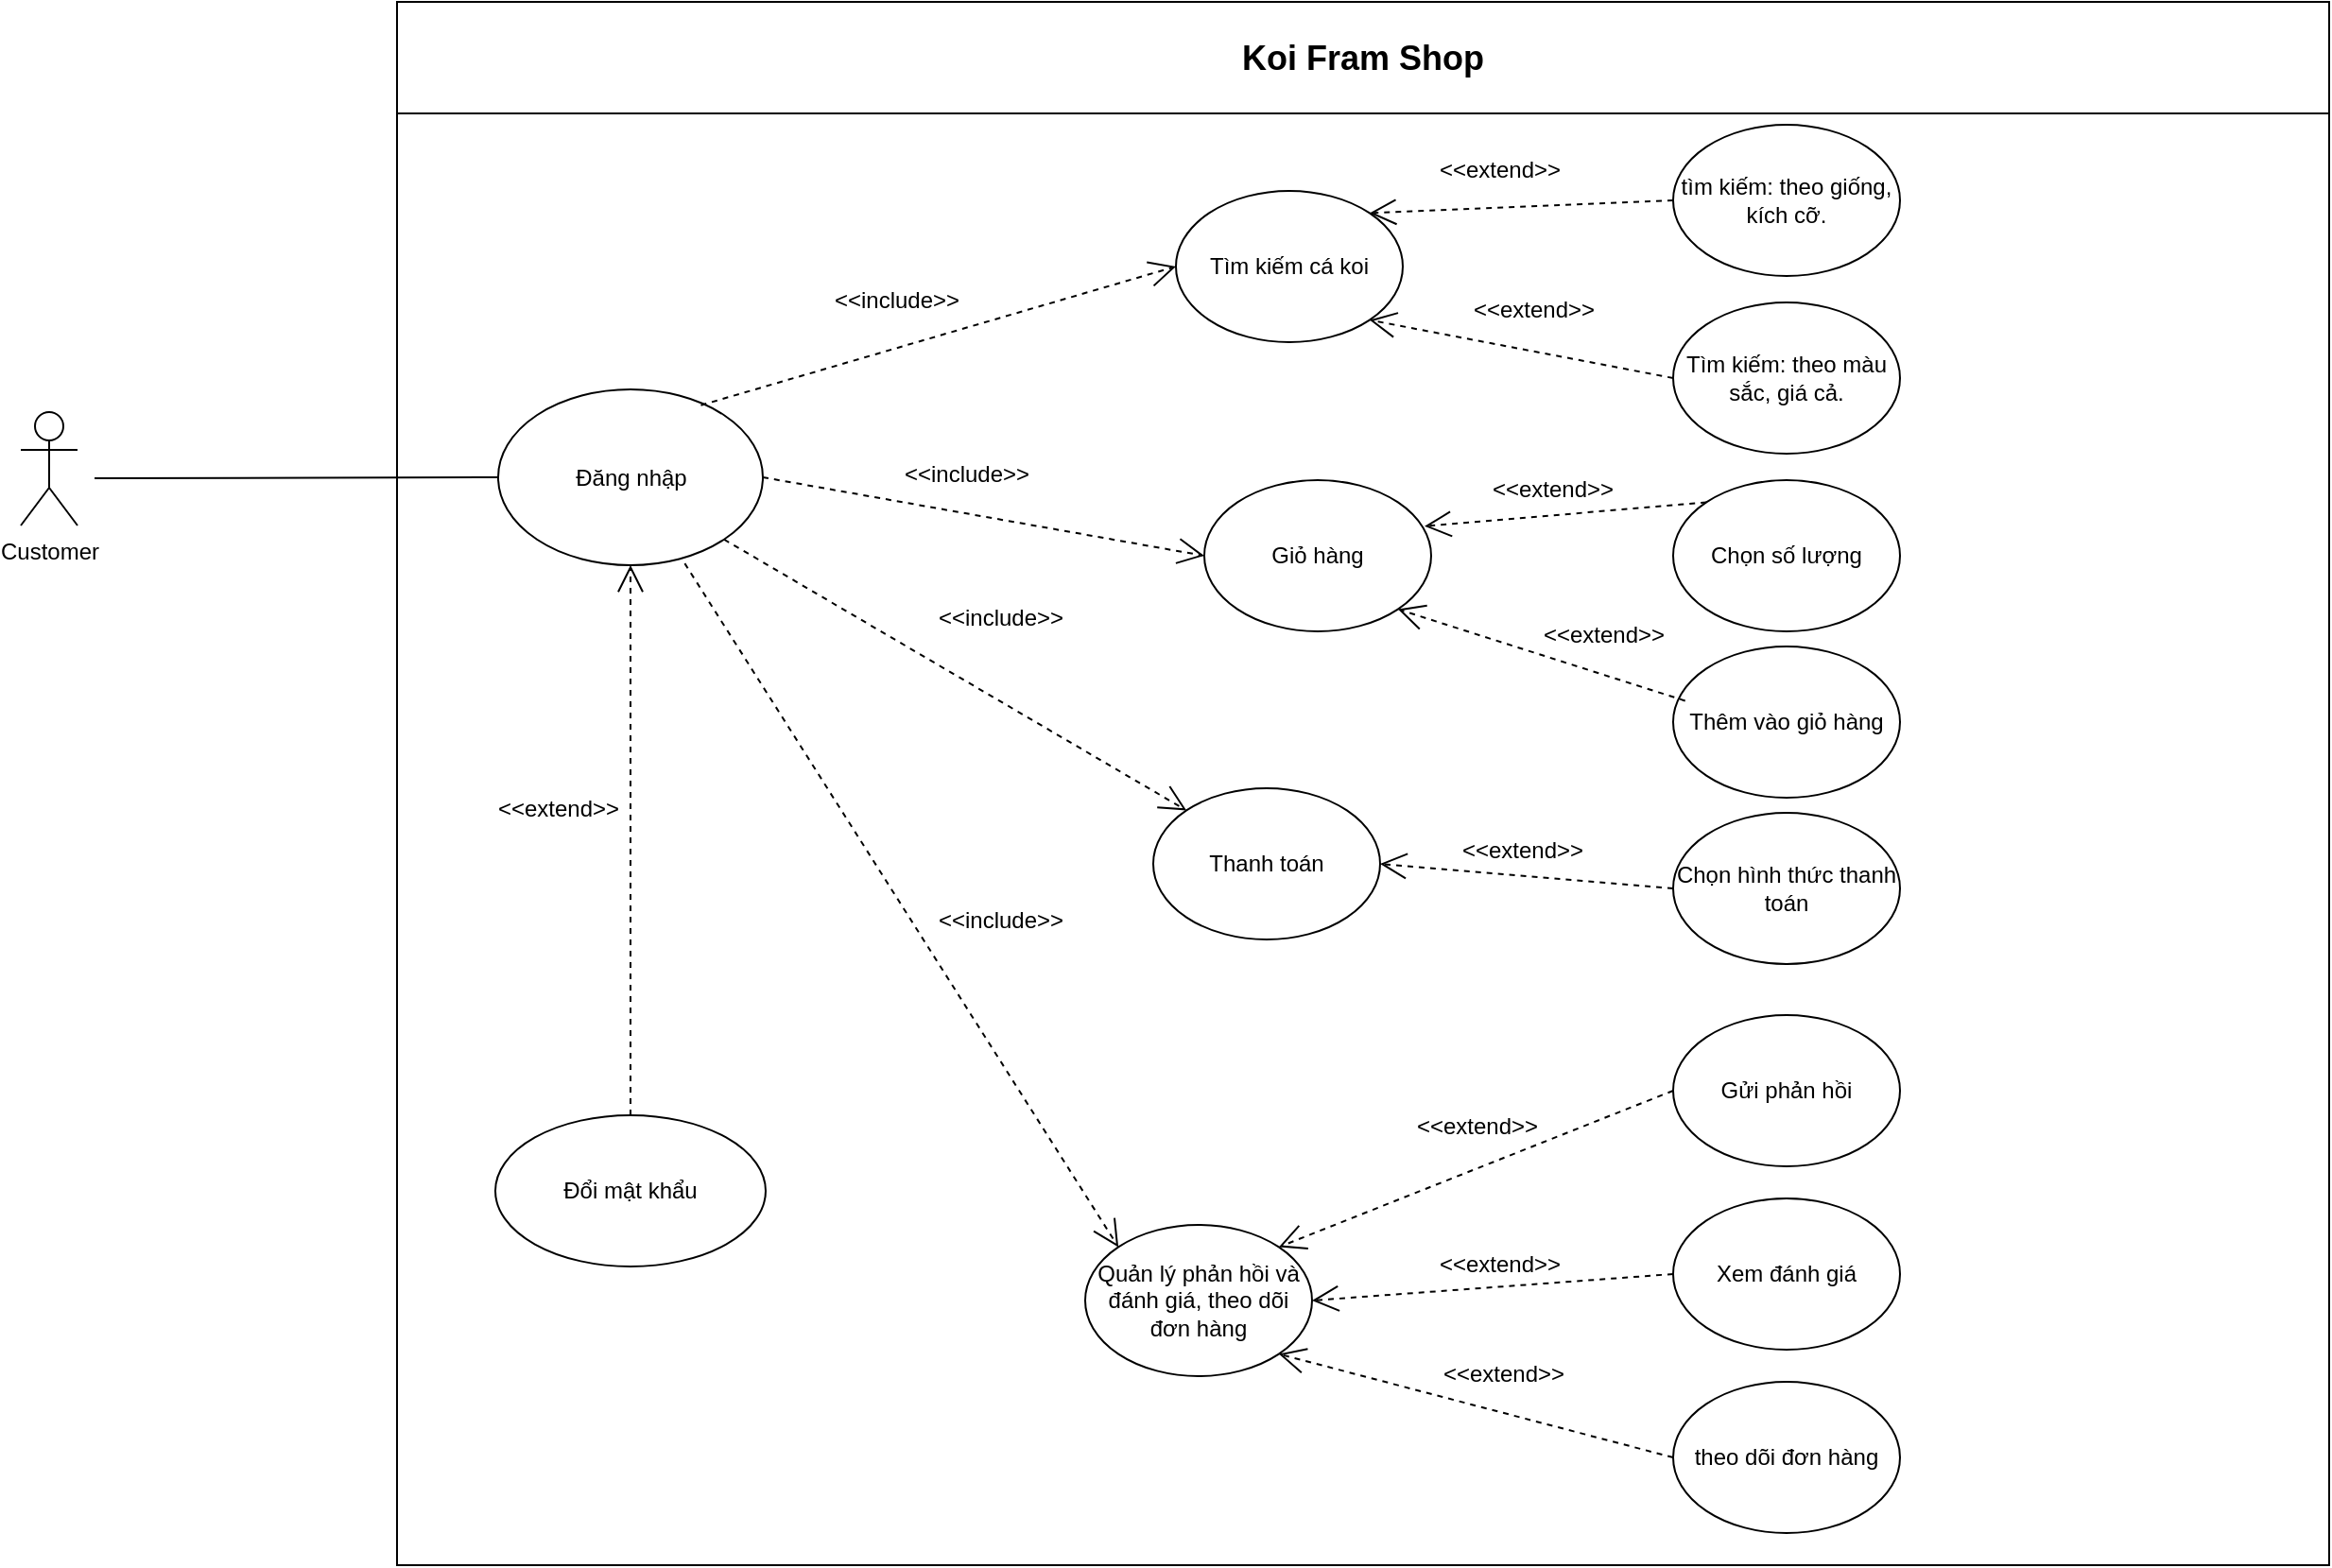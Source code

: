 <mxfile version="25.0.3">
  <diagram name="Trang-1" id="Hi0e2cC02XOkc00t8fqz">
    <mxGraphModel grid="0" page="0" gridSize="10" guides="1" tooltips="1" connect="1" arrows="1" fold="1" pageScale="1" pageWidth="827" pageHeight="1169" math="0" shadow="0">
      <root>
        <mxCell id="0" />
        <mxCell id="1" parent="0" />
        <mxCell id="SrwTvZ2_IQ-V_5wnVjmZ-1" value="Customer" style="shape=umlActor;verticalLabelPosition=bottom;verticalAlign=top;html=1;" vertex="1" parent="1">
          <mxGeometry x="-517" y="62" width="30" height="60" as="geometry" />
        </mxCell>
        <mxCell id="SrwTvZ2_IQ-V_5wnVjmZ-2" value="&lt;font style=&quot;font-size: 18px;&quot;&gt;Koi Fram Shop&lt;/font&gt;" style="swimlane;whiteSpace=wrap;html=1;startSize=59;" vertex="1" parent="1">
          <mxGeometry x="-318" y="-155" width="1022" height="827" as="geometry" />
        </mxCell>
        <mxCell id="SrwTvZ2_IQ-V_5wnVjmZ-4" value="Đăng nhập" style="ellipse;whiteSpace=wrap;html=1;" vertex="1" parent="SrwTvZ2_IQ-V_5wnVjmZ-2">
          <mxGeometry x="53.5" y="205" width="140" height="93" as="geometry" />
        </mxCell>
        <mxCell id="SrwTvZ2_IQ-V_5wnVjmZ-5" value="Đổi mật khẩu" style="ellipse;whiteSpace=wrap;html=1;" vertex="1" parent="SrwTvZ2_IQ-V_5wnVjmZ-2">
          <mxGeometry x="52" y="589" width="143" height="80" as="geometry" />
        </mxCell>
        <mxCell id="SrwTvZ2_IQ-V_5wnVjmZ-6" value="Tìm kiếm cá koi" style="ellipse;whiteSpace=wrap;html=1;" vertex="1" parent="SrwTvZ2_IQ-V_5wnVjmZ-2">
          <mxGeometry x="412" y="100" width="120" height="80" as="geometry" />
        </mxCell>
        <mxCell id="SrwTvZ2_IQ-V_5wnVjmZ-7" value="tìm kiếm: theo giống, kích cỡ." style="ellipse;whiteSpace=wrap;html=1;" vertex="1" parent="SrwTvZ2_IQ-V_5wnVjmZ-2">
          <mxGeometry x="675" y="65" width="120" height="80" as="geometry" />
        </mxCell>
        <mxCell id="SrwTvZ2_IQ-V_5wnVjmZ-8" value="Tìm kiếm: theo màu sắc, giá cả." style="ellipse;whiteSpace=wrap;html=1;" vertex="1" parent="SrwTvZ2_IQ-V_5wnVjmZ-2">
          <mxGeometry x="675" y="159" width="120" height="80" as="geometry" />
        </mxCell>
        <mxCell id="SrwTvZ2_IQ-V_5wnVjmZ-11" value="Chọn số lượng" style="ellipse;whiteSpace=wrap;html=1;" vertex="1" parent="SrwTvZ2_IQ-V_5wnVjmZ-2">
          <mxGeometry x="675" y="253" width="120" height="80" as="geometry" />
        </mxCell>
        <mxCell id="SrwTvZ2_IQ-V_5wnVjmZ-13" value="Giỏ hàng" style="ellipse;whiteSpace=wrap;html=1;" vertex="1" parent="SrwTvZ2_IQ-V_5wnVjmZ-2">
          <mxGeometry x="427" y="253" width="120" height="80" as="geometry" />
        </mxCell>
        <mxCell id="SrwTvZ2_IQ-V_5wnVjmZ-14" value="Thêm vào giỏ hàng" style="ellipse;whiteSpace=wrap;html=1;" vertex="1" parent="SrwTvZ2_IQ-V_5wnVjmZ-2">
          <mxGeometry x="675" y="341" width="120" height="80" as="geometry" />
        </mxCell>
        <mxCell id="SrwTvZ2_IQ-V_5wnVjmZ-15" value="Thanh toán" style="ellipse;whiteSpace=wrap;html=1;" vertex="1" parent="SrwTvZ2_IQ-V_5wnVjmZ-2">
          <mxGeometry x="400" y="416" width="120" height="80" as="geometry" />
        </mxCell>
        <mxCell id="SrwTvZ2_IQ-V_5wnVjmZ-16" value="Chọn hình thức thanh toán" style="ellipse;whiteSpace=wrap;html=1;" vertex="1" parent="SrwTvZ2_IQ-V_5wnVjmZ-2">
          <mxGeometry x="675" y="429" width="120" height="80" as="geometry" />
        </mxCell>
        <mxCell id="SrwTvZ2_IQ-V_5wnVjmZ-19" value="Quản lý phản hồi và đánh giá, theo dõi đơn hàng" style="ellipse;whiteSpace=wrap;html=1;" vertex="1" parent="SrwTvZ2_IQ-V_5wnVjmZ-2">
          <mxGeometry x="364" y="647" width="120" height="80" as="geometry" />
        </mxCell>
        <mxCell id="SrwTvZ2_IQ-V_5wnVjmZ-20" value="Gửi phản hồi" style="ellipse;whiteSpace=wrap;html=1;" vertex="1" parent="SrwTvZ2_IQ-V_5wnVjmZ-2">
          <mxGeometry x="675" y="536" width="120" height="80" as="geometry" />
        </mxCell>
        <mxCell id="SrwTvZ2_IQ-V_5wnVjmZ-22" value="Xem đánh giá" style="ellipse;whiteSpace=wrap;html=1;" vertex="1" parent="SrwTvZ2_IQ-V_5wnVjmZ-2">
          <mxGeometry x="675" y="633" width="120" height="80" as="geometry" />
        </mxCell>
        <mxCell id="SrwTvZ2_IQ-V_5wnVjmZ-21" value="theo dõi đơn hàng" style="ellipse;whiteSpace=wrap;html=1;" vertex="1" parent="SrwTvZ2_IQ-V_5wnVjmZ-2">
          <mxGeometry x="675" y="730" width="120" height="80" as="geometry" />
        </mxCell>
        <mxCell id="SrwTvZ2_IQ-V_5wnVjmZ-24" value="&amp;lt;&amp;lt;extend&amp;gt;&amp;gt;" style="text;html=1;align=center;verticalAlign=middle;resizable=0;points=[];autosize=1;strokeColor=none;fillColor=none;" vertex="1" parent="SrwTvZ2_IQ-V_5wnVjmZ-2">
          <mxGeometry x="44" y="414" width="82" height="26" as="geometry" />
        </mxCell>
        <mxCell id="SrwTvZ2_IQ-V_5wnVjmZ-30" value="&amp;lt;&amp;lt;include&amp;gt;&amp;gt;" style="text;html=1;align=center;verticalAlign=middle;resizable=0;points=[];autosize=1;strokeColor=none;fillColor=none;" vertex="1" parent="SrwTvZ2_IQ-V_5wnVjmZ-2">
          <mxGeometry x="277" y="473" width="84" height="26" as="geometry" />
        </mxCell>
        <mxCell id="SrwTvZ2_IQ-V_5wnVjmZ-31" value="&amp;lt;&amp;lt;include&amp;gt;&amp;gt;" style="text;html=1;align=center;verticalAlign=middle;resizable=0;points=[];autosize=1;strokeColor=none;fillColor=none;" vertex="1" parent="SrwTvZ2_IQ-V_5wnVjmZ-2">
          <mxGeometry x="277" y="313" width="84" height="26" as="geometry" />
        </mxCell>
        <mxCell id="SrwTvZ2_IQ-V_5wnVjmZ-45" value="&amp;lt;&amp;lt;extend&amp;gt;&amp;gt;" style="text;html=1;align=center;verticalAlign=middle;resizable=0;points=[];autosize=1;strokeColor=none;fillColor=none;" vertex="1" parent="SrwTvZ2_IQ-V_5wnVjmZ-2">
          <mxGeometry x="597" y="322" width="82" height="26" as="geometry" />
        </mxCell>
        <mxCell id="SrwTvZ2_IQ-V_5wnVjmZ-49" value="&amp;lt;&amp;lt;extend&amp;gt;&amp;gt;" style="text;html=1;align=center;verticalAlign=middle;resizable=0;points=[];autosize=1;strokeColor=none;fillColor=none;" vertex="1" parent="SrwTvZ2_IQ-V_5wnVjmZ-2">
          <mxGeometry x="544" y="713" width="82" height="26" as="geometry" />
        </mxCell>
        <mxCell id="1t1Mvw2Uzjou5UurBqAQ-1" value="" style="endArrow=open;endSize=12;dashed=1;html=1;rounded=0;entryX=0.5;entryY=1;entryDx=0;entryDy=0;exitX=0.5;exitY=0;exitDx=0;exitDy=0;" edge="1" parent="SrwTvZ2_IQ-V_5wnVjmZ-2" source="SrwTvZ2_IQ-V_5wnVjmZ-5" target="SrwTvZ2_IQ-V_5wnVjmZ-4">
          <mxGeometry width="160" relative="1" as="geometry">
            <mxPoint x="40" y="527" as="sourcePoint" />
            <mxPoint x="200" y="527" as="targetPoint" />
          </mxGeometry>
        </mxCell>
        <mxCell id="1t1Mvw2Uzjou5UurBqAQ-3" value="" style="endArrow=open;endSize=12;dashed=1;html=1;rounded=0;entryX=0;entryY=0;entryDx=0;entryDy=0;exitX=0.705;exitY=0.99;exitDx=0;exitDy=0;exitPerimeter=0;" edge="1" parent="SrwTvZ2_IQ-V_5wnVjmZ-2" source="SrwTvZ2_IQ-V_5wnVjmZ-4" target="SrwTvZ2_IQ-V_5wnVjmZ-19">
          <mxGeometry width="160" relative="1" as="geometry">
            <mxPoint x="180" y="372" as="sourcePoint" />
            <mxPoint x="340" y="372" as="targetPoint" />
          </mxGeometry>
        </mxCell>
        <mxCell id="1t1Mvw2Uzjou5UurBqAQ-4" value="" style="endArrow=open;endSize=12;dashed=1;html=1;rounded=0;entryX=0;entryY=0;entryDx=0;entryDy=0;exitX=1;exitY=1;exitDx=0;exitDy=0;" edge="1" parent="SrwTvZ2_IQ-V_5wnVjmZ-2" source="SrwTvZ2_IQ-V_5wnVjmZ-4" target="SrwTvZ2_IQ-V_5wnVjmZ-15">
          <mxGeometry width="160" relative="1" as="geometry">
            <mxPoint x="182" y="280" as="sourcePoint" />
            <mxPoint x="412" y="642" as="targetPoint" />
          </mxGeometry>
        </mxCell>
        <mxCell id="1t1Mvw2Uzjou5UurBqAQ-5" value="" style="endArrow=open;endSize=12;dashed=1;html=1;rounded=0;entryX=0;entryY=0.5;entryDx=0;entryDy=0;exitX=1;exitY=0.5;exitDx=0;exitDy=0;" edge="1" parent="SrwTvZ2_IQ-V_5wnVjmZ-2" source="SrwTvZ2_IQ-V_5wnVjmZ-4" target="SrwTvZ2_IQ-V_5wnVjmZ-13">
          <mxGeometry width="160" relative="1" as="geometry">
            <mxPoint x="183" y="294" as="sourcePoint" />
            <mxPoint x="428" y="438" as="targetPoint" />
          </mxGeometry>
        </mxCell>
        <mxCell id="1t1Mvw2Uzjou5UurBqAQ-6" value="" style="endArrow=open;endSize=12;dashed=1;html=1;rounded=0;entryX=0;entryY=0.5;entryDx=0;entryDy=0;exitX=0.766;exitY=0.09;exitDx=0;exitDy=0;exitPerimeter=0;" edge="1" parent="SrwTvZ2_IQ-V_5wnVjmZ-2" source="SrwTvZ2_IQ-V_5wnVjmZ-4" target="SrwTvZ2_IQ-V_5wnVjmZ-6">
          <mxGeometry width="160" relative="1" as="geometry">
            <mxPoint x="165" y="217" as="sourcePoint" />
            <mxPoint x="410" y="361" as="targetPoint" />
          </mxGeometry>
        </mxCell>
        <mxCell id="1t1Mvw2Uzjou5UurBqAQ-7" value="" style="endArrow=open;endSize=12;dashed=1;html=1;rounded=0;entryX=1;entryY=1;entryDx=0;entryDy=0;exitX=0;exitY=0.5;exitDx=0;exitDy=0;" edge="1" parent="SrwTvZ2_IQ-V_5wnVjmZ-2" source="SrwTvZ2_IQ-V_5wnVjmZ-8" target="SrwTvZ2_IQ-V_5wnVjmZ-6">
          <mxGeometry width="160" relative="1" as="geometry">
            <mxPoint x="203" y="314" as="sourcePoint" />
            <mxPoint x="448" y="458" as="targetPoint" />
          </mxGeometry>
        </mxCell>
        <mxCell id="1t1Mvw2Uzjou5UurBqAQ-8" value="" style="endArrow=open;endSize=12;dashed=1;html=1;rounded=0;entryX=1;entryY=0;entryDx=0;entryDy=0;exitX=0;exitY=0.5;exitDx=0;exitDy=0;" edge="1" parent="SrwTvZ2_IQ-V_5wnVjmZ-2" source="SrwTvZ2_IQ-V_5wnVjmZ-7" target="SrwTvZ2_IQ-V_5wnVjmZ-6">
          <mxGeometry width="160" relative="1" as="geometry">
            <mxPoint x="689" y="162" as="sourcePoint" />
            <mxPoint x="528" y="131" as="targetPoint" />
          </mxGeometry>
        </mxCell>
        <mxCell id="1t1Mvw2Uzjou5UurBqAQ-10" value="" style="endArrow=open;endSize=12;dashed=1;html=1;rounded=0;entryX=0.971;entryY=0.305;entryDx=0;entryDy=0;exitX=0;exitY=0;exitDx=0;exitDy=0;entryPerimeter=0;" edge="1" parent="SrwTvZ2_IQ-V_5wnVjmZ-2" source="SrwTvZ2_IQ-V_5wnVjmZ-11" target="SrwTvZ2_IQ-V_5wnVjmZ-13">
          <mxGeometry width="160" relative="1" as="geometry">
            <mxPoint x="702" y="313" as="sourcePoint" />
            <mxPoint x="541" y="282" as="targetPoint" />
          </mxGeometry>
        </mxCell>
        <mxCell id="1t1Mvw2Uzjou5UurBqAQ-11" value="" style="endArrow=open;endSize=12;dashed=1;html=1;rounded=0;entryX=1;entryY=1;entryDx=0;entryDy=0;exitX=0.053;exitY=0.359;exitDx=0;exitDy=0;exitPerimeter=0;" edge="1" parent="SrwTvZ2_IQ-V_5wnVjmZ-2" source="SrwTvZ2_IQ-V_5wnVjmZ-14" target="SrwTvZ2_IQ-V_5wnVjmZ-13">
          <mxGeometry width="160" relative="1" as="geometry">
            <mxPoint x="679" y="359" as="sourcePoint" />
            <mxPoint x="518" y="328" as="targetPoint" />
          </mxGeometry>
        </mxCell>
        <mxCell id="1t1Mvw2Uzjou5UurBqAQ-12" value="" style="endArrow=open;endSize=12;dashed=1;html=1;rounded=0;entryX=1;entryY=0.5;entryDx=0;entryDy=0;exitX=0;exitY=0.5;exitDx=0;exitDy=0;" edge="1" parent="SrwTvZ2_IQ-V_5wnVjmZ-2" source="SrwTvZ2_IQ-V_5wnVjmZ-16" target="SrwTvZ2_IQ-V_5wnVjmZ-15">
          <mxGeometry width="160" relative="1" as="geometry">
            <mxPoint x="671" y="496" as="sourcePoint" />
            <mxPoint x="510" y="465" as="targetPoint" />
          </mxGeometry>
        </mxCell>
        <mxCell id="1t1Mvw2Uzjou5UurBqAQ-13" value="" style="endArrow=open;endSize=12;dashed=1;html=1;rounded=0;entryX=1;entryY=0;entryDx=0;entryDy=0;exitX=0;exitY=0.5;exitDx=0;exitDy=0;" edge="1" parent="SrwTvZ2_IQ-V_5wnVjmZ-2" source="SrwTvZ2_IQ-V_5wnVjmZ-20" target="SrwTvZ2_IQ-V_5wnVjmZ-19">
          <mxGeometry width="160" relative="1" as="geometry">
            <mxPoint x="629" y="688.5" as="sourcePoint" />
            <mxPoint x="468" y="657.5" as="targetPoint" />
          </mxGeometry>
        </mxCell>
        <mxCell id="1t1Mvw2Uzjou5UurBqAQ-15" value="" style="endArrow=open;endSize=12;dashed=1;html=1;rounded=0;exitX=0;exitY=0.5;exitDx=0;exitDy=0;entryX=1;entryY=0.5;entryDx=0;entryDy=0;" edge="1" parent="SrwTvZ2_IQ-V_5wnVjmZ-2" source="SrwTvZ2_IQ-V_5wnVjmZ-22" target="SrwTvZ2_IQ-V_5wnVjmZ-19">
          <mxGeometry width="160" relative="1" as="geometry">
            <mxPoint x="640" y="713" as="sourcePoint" />
            <mxPoint x="484" y="682" as="targetPoint" />
          </mxGeometry>
        </mxCell>
        <mxCell id="1t1Mvw2Uzjou5UurBqAQ-16" value="" style="endArrow=open;endSize=12;dashed=1;html=1;rounded=0;entryX=1;entryY=1;entryDx=0;entryDy=0;exitX=0;exitY=0.5;exitDx=0;exitDy=0;" edge="1" parent="SrwTvZ2_IQ-V_5wnVjmZ-2" source="SrwTvZ2_IQ-V_5wnVjmZ-21" target="SrwTvZ2_IQ-V_5wnVjmZ-19">
          <mxGeometry width="160" relative="1" as="geometry">
            <mxPoint x="628" y="747" as="sourcePoint" />
            <mxPoint x="467" y="716" as="targetPoint" />
          </mxGeometry>
        </mxCell>
        <mxCell id="SrwTvZ2_IQ-V_5wnVjmZ-32" value="&amp;lt;&amp;lt;include&amp;gt;&amp;gt;" style="text;html=1;align=center;verticalAlign=middle;resizable=0;points=[];autosize=1;strokeColor=none;fillColor=none;" vertex="1" parent="1">
          <mxGeometry x="-59" y="82" width="84" height="26" as="geometry" />
        </mxCell>
        <mxCell id="SrwTvZ2_IQ-V_5wnVjmZ-33" value="&amp;lt;&amp;lt;include&amp;gt;&amp;gt;" style="text;html=1;align=center;verticalAlign=middle;resizable=0;points=[];autosize=1;strokeColor=none;fillColor=none;" vertex="1" parent="1">
          <mxGeometry x="-96" y="-10" width="84" height="26" as="geometry" />
        </mxCell>
        <mxCell id="SrwTvZ2_IQ-V_5wnVjmZ-42" value="&amp;lt;&amp;lt;extend&amp;gt;&amp;gt;" style="text;html=1;align=center;verticalAlign=middle;resizable=0;points=[];autosize=1;strokeColor=none;fillColor=none;" vertex="1" parent="1">
          <mxGeometry x="224" y="-79" width="82" height="26" as="geometry" />
        </mxCell>
        <mxCell id="SrwTvZ2_IQ-V_5wnVjmZ-43" value="&amp;lt;&amp;lt;extend&amp;gt;&amp;gt;" style="text;html=1;align=center;verticalAlign=middle;resizable=0;points=[];autosize=1;strokeColor=none;fillColor=none;" vertex="1" parent="1">
          <mxGeometry x="242" y="-5" width="82" height="26" as="geometry" />
        </mxCell>
        <mxCell id="SrwTvZ2_IQ-V_5wnVjmZ-44" value="&amp;lt;&amp;lt;extend&amp;gt;&amp;gt;" style="text;html=1;align=center;verticalAlign=middle;resizable=0;points=[];autosize=1;strokeColor=none;fillColor=none;" vertex="1" parent="1">
          <mxGeometry x="252" y="90" width="82" height="26" as="geometry" />
        </mxCell>
        <mxCell id="SrwTvZ2_IQ-V_5wnVjmZ-46" value="&amp;lt;&amp;lt;extend&amp;gt;&amp;gt;" style="text;html=1;align=center;verticalAlign=middle;resizable=0;points=[];autosize=1;strokeColor=none;fillColor=none;" vertex="1" parent="1">
          <mxGeometry x="236" y="281" width="82" height="26" as="geometry" />
        </mxCell>
        <mxCell id="SrwTvZ2_IQ-V_5wnVjmZ-47" value="&amp;lt;&amp;lt;extend&amp;gt;&amp;gt;" style="text;html=1;align=center;verticalAlign=middle;resizable=0;points=[];autosize=1;strokeColor=none;fillColor=none;" vertex="1" parent="1">
          <mxGeometry x="212" y="427" width="82" height="26" as="geometry" />
        </mxCell>
        <mxCell id="SrwTvZ2_IQ-V_5wnVjmZ-48" value="&amp;lt;&amp;lt;extend&amp;gt;&amp;gt;" style="text;html=1;align=center;verticalAlign=middle;resizable=0;points=[];autosize=1;strokeColor=none;fillColor=none;" vertex="1" parent="1">
          <mxGeometry x="224" y="500" width="82" height="26" as="geometry" />
        </mxCell>
        <mxCell id="SrwTvZ2_IQ-V_5wnVjmZ-50" value="" style="endArrow=none;html=1;rounded=0;entryX=0;entryY=0.5;entryDx=0;entryDy=0;" edge="1" parent="1" target="SrwTvZ2_IQ-V_5wnVjmZ-4">
          <mxGeometry width="50" height="50" relative="1" as="geometry">
            <mxPoint x="-478" y="97" as="sourcePoint" />
            <mxPoint x="-411" y="78" as="targetPoint" />
          </mxGeometry>
        </mxCell>
      </root>
    </mxGraphModel>
  </diagram>
</mxfile>
